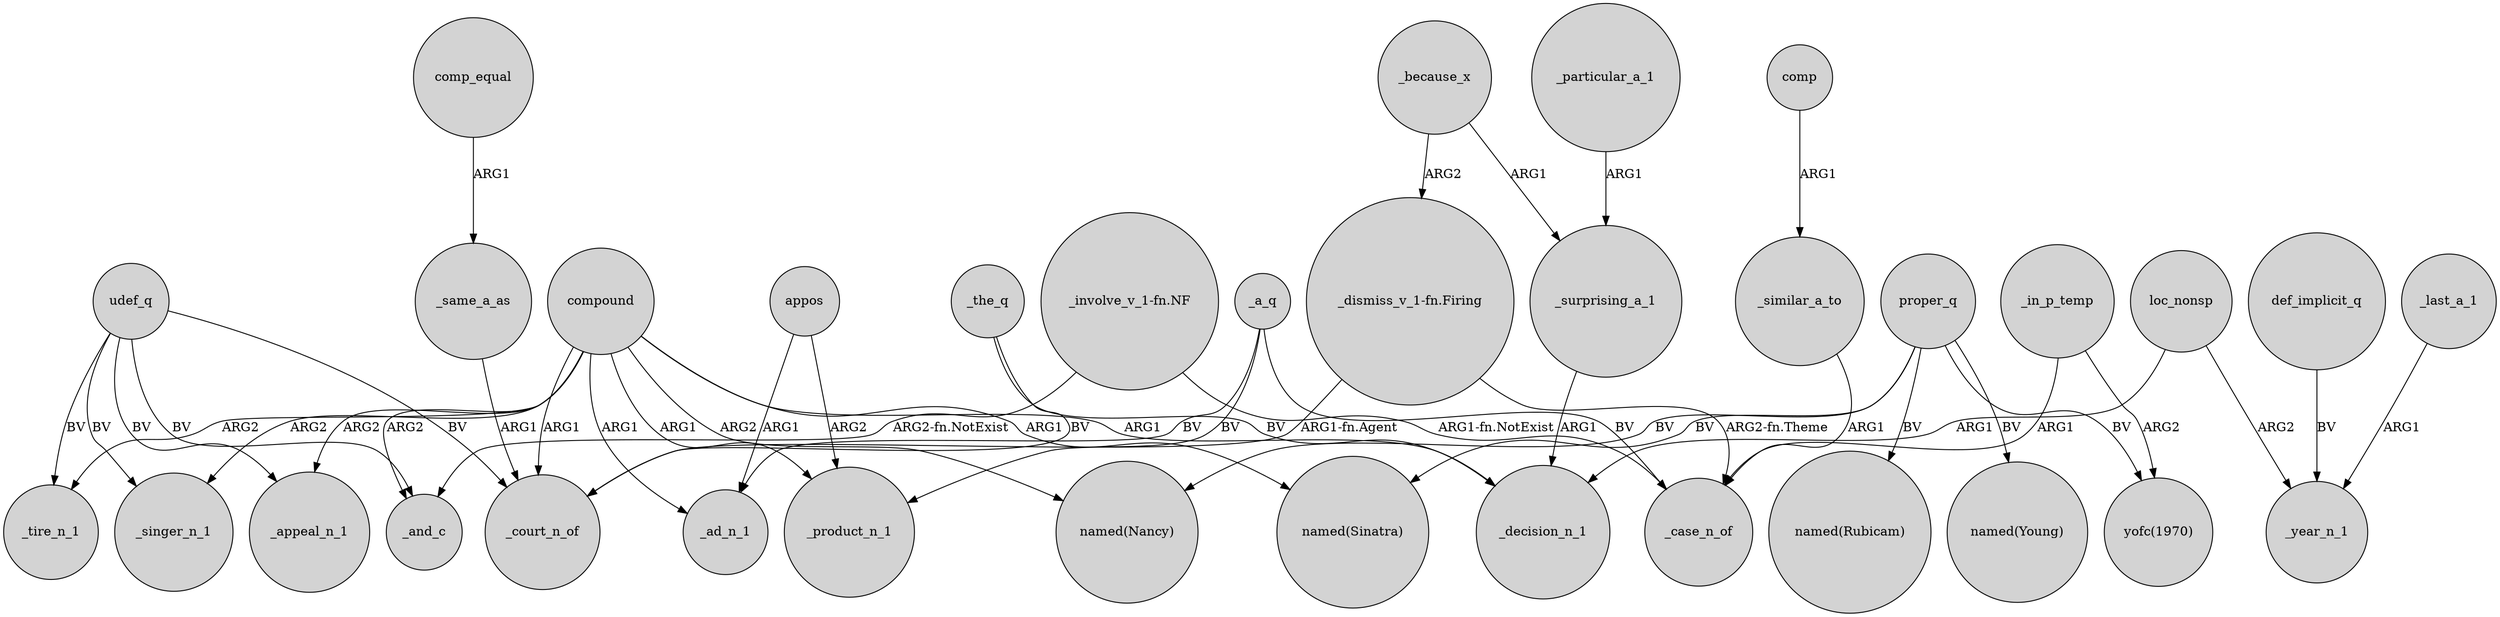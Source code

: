 digraph {
	node [shape=circle style=filled]
	compound -> _decision_n_1 [label=ARG1]
	compound -> "named(Nancy)" [label=ARG2]
	comp -> _similar_a_to [label=ARG1]
	compound -> _product_n_1 [label=ARG1]
	compound -> _appeal_n_1 [label=ARG2]
	def_implicit_q -> _year_n_1 [label=BV]
	_a_q -> _case_n_of [label=BV]
	proper_q -> "named(Rubicam)" [label=BV]
	_a_q -> _product_n_1 [label=BV]
	proper_q -> "yofc(1970)" [label=BV]
	udef_q -> _court_n_of [label=BV]
	_the_q -> _court_n_of [label=BV]
	_the_q -> _decision_n_1 [label=BV]
	appos -> _ad_n_1 [label=ARG1]
	"_dismiss_v_1-fn.Firing" -> _court_n_of [label="ARG1-fn.Agent"]
	_surprising_a_1 -> _decision_n_1 [label=ARG1]
	_in_p_temp -> _case_n_of [label=ARG1]
	proper_q -> "named(Sinatra)" [label=BV]
	proper_q -> "named(Nancy)" [label=BV]
	compound -> _ad_n_1 [label=ARG1]
	compound -> _tire_n_1 [label=ARG2]
	compound -> _singer_n_1 [label=ARG2]
	_because_x -> _surprising_a_1 [label=ARG1]
	"_dismiss_v_1-fn.Firing" -> _case_n_of [label="ARG2-fn.Theme"]
	compound -> "named(Sinatra)" [label=ARG1]
	compound -> _and_c [label=ARG2]
	udef_q -> _appeal_n_1 [label=BV]
	comp_equal -> _same_a_as [label=ARG1]
	_in_p_temp -> "yofc(1970)" [label=ARG2]
	loc_nonsp -> _decision_n_1 [label=ARG1]
	_similar_a_to -> _case_n_of [label=ARG1]
	loc_nonsp -> _year_n_1 [label=ARG2]
	"_involve_v_1-fn.NF" -> _case_n_of [label="ARG1-fn.NotExist"]
	_last_a_1 -> _year_n_1 [label=ARG1]
	_particular_a_1 -> _surprising_a_1 [label=ARG1]
	_a_q -> _ad_n_1 [label=BV]
	_same_a_as -> _court_n_of [label=ARG1]
	udef_q -> _singer_n_1 [label=BV]
	"_involve_v_1-fn.NF" -> _and_c [label="ARG2-fn.NotExist"]
	proper_q -> "named(Young)" [label=BV]
	udef_q -> _and_c [label=BV]
	udef_q -> _tire_n_1 [label=BV]
	appos -> _product_n_1 [label=ARG2]
	compound -> _court_n_of [label=ARG1]
	_because_x -> "_dismiss_v_1-fn.Firing" [label=ARG2]
}
